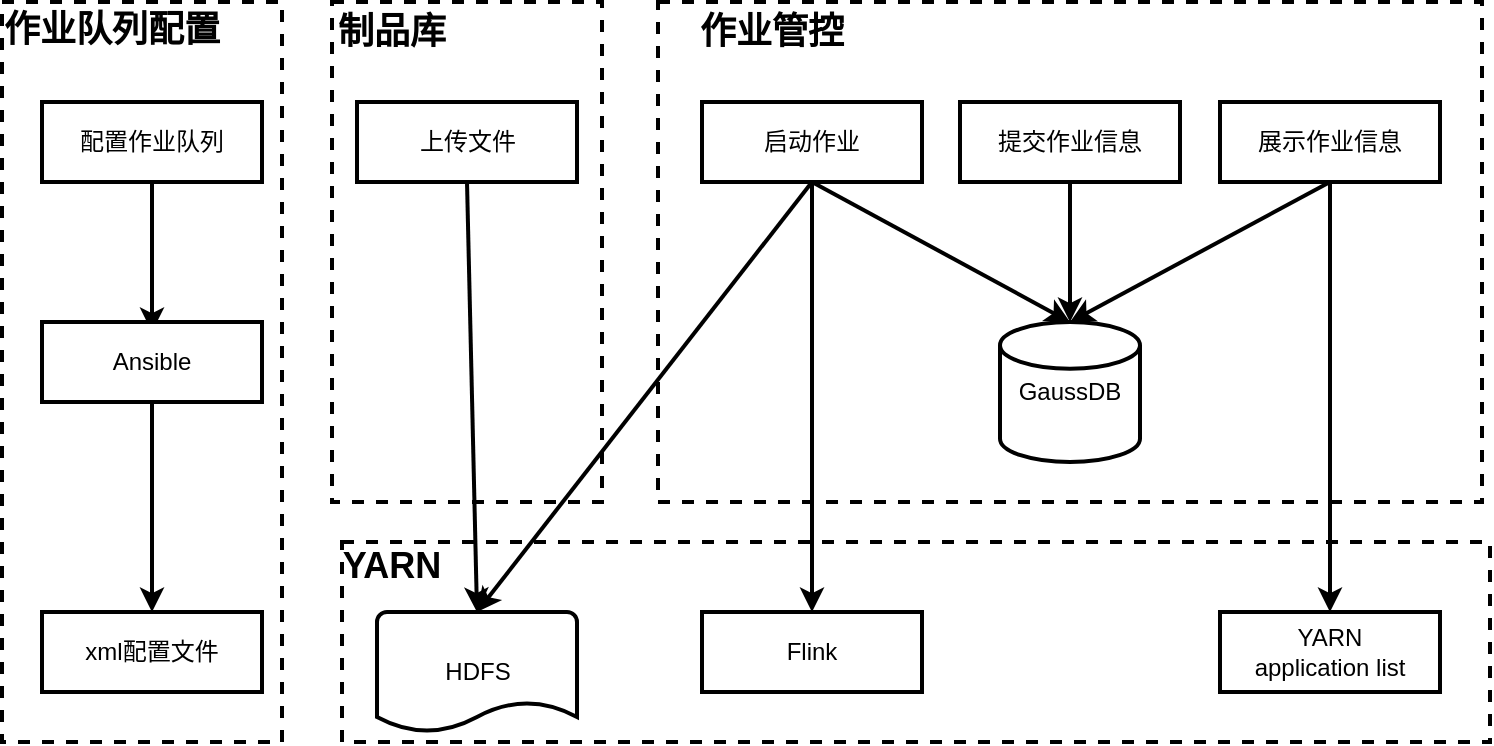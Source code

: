 <mxfile version="15.5.9" type="github">
  <diagram id="iHBFDbL2aOnu-IH5htIQ" name="Page-1">
    <mxGraphModel dx="937" dy="561" grid="1" gridSize="10" guides="1" tooltips="1" connect="1" arrows="1" fold="1" page="1" pageScale="1" pageWidth="827" pageHeight="1169" math="0" shadow="0">
      <root>
        <mxCell id="0" />
        <mxCell id="1" parent="0" />
        <mxCell id="iJuDI6ErabzJXaCbwDRx-6" value="" style="rounded=0;whiteSpace=wrap;html=1;dashed=1;strokeWidth=2;align=left;" vertex="1" parent="1">
          <mxGeometry x="210" y="370" width="574" height="100" as="geometry" />
        </mxCell>
        <mxCell id="iJuDI6ErabzJXaCbwDRx-2" value="" style="rounded=0;whiteSpace=wrap;html=1;dashed=1;strokeWidth=2;align=left;" vertex="1" parent="1">
          <mxGeometry x="368" y="100" width="412" height="250" as="geometry" />
        </mxCell>
        <mxCell id="Ck5HYmiKmCiAXejHMIz2-17" value="" style="rounded=0;whiteSpace=wrap;html=1;dashed=1;strokeWidth=2;align=left;" parent="1" vertex="1">
          <mxGeometry x="205" y="100" width="135" height="250" as="geometry" />
        </mxCell>
        <mxCell id="iJuDI6ErabzJXaCbwDRx-1" value="" style="rounded=0;whiteSpace=wrap;html=1;dashed=1;strokeWidth=2;" vertex="1" parent="1">
          <mxGeometry x="40" y="100" width="140" height="370" as="geometry" />
        </mxCell>
        <mxCell id="Ck5HYmiKmCiAXejHMIz2-1" value="提交作业信息" style="rounded=0;whiteSpace=wrap;html=1;strokeWidth=2;" parent="1" vertex="1">
          <mxGeometry x="519" y="150" width="110" height="40" as="geometry" />
        </mxCell>
        <mxCell id="Ck5HYmiKmCiAXejHMIz2-4" value="&lt;span&gt;GaussDB&lt;/span&gt;" style="strokeWidth=2;html=1;shape=mxgraph.flowchart.database;whiteSpace=wrap;" parent="1" vertex="1">
          <mxGeometry x="539" y="260" width="70" height="70" as="geometry" />
        </mxCell>
        <mxCell id="Ck5HYmiKmCiAXejHMIz2-6" value="" style="endArrow=classic;html=1;rounded=0;exitX=0.5;exitY=1;exitDx=0;exitDy=0;entryX=0.5;entryY=0;entryDx=0;entryDy=0;entryPerimeter=0;strokeWidth=2;" parent="1" source="Ck5HYmiKmCiAXejHMIz2-1" target="Ck5HYmiKmCiAXejHMIz2-4" edge="1">
          <mxGeometry width="50" height="50" relative="1" as="geometry">
            <mxPoint x="419" y="340" as="sourcePoint" />
            <mxPoint x="469" y="290" as="targetPoint" />
          </mxGeometry>
        </mxCell>
        <mxCell id="Ck5HYmiKmCiAXejHMIz2-8" value="展示作业信息" style="rounded=0;whiteSpace=wrap;html=1;strokeWidth=2;" parent="1" vertex="1">
          <mxGeometry x="649" y="150" width="110" height="40" as="geometry" />
        </mxCell>
        <mxCell id="Ck5HYmiKmCiAXejHMIz2-10" value="启动作业" style="rounded=0;whiteSpace=wrap;html=1;strokeWidth=2;" parent="1" vertex="1">
          <mxGeometry x="390" y="150" width="110" height="40" as="geometry" />
        </mxCell>
        <mxCell id="Ck5HYmiKmCiAXejHMIz2-18" value="上传文件" style="rounded=0;whiteSpace=wrap;html=1;strokeWidth=2;" parent="1" vertex="1">
          <mxGeometry x="217.5" y="150" width="110" height="40" as="geometry" />
        </mxCell>
        <mxCell id="Ck5HYmiKmCiAXejHMIz2-19" value="" style="endArrow=classic;html=1;rounded=0;strokeWidth=2;exitX=0.5;exitY=1;exitDx=0;exitDy=0;entryX=0.5;entryY=0;entryDx=0;entryDy=0;entryPerimeter=0;" parent="1" source="Ck5HYmiKmCiAXejHMIz2-18" target="Ck5HYmiKmCiAXejHMIz2-5" edge="1">
          <mxGeometry width="50" height="50" relative="1" as="geometry">
            <mxPoint x="260" y="220" as="sourcePoint" />
            <mxPoint x="280" y="240" as="targetPoint" />
          </mxGeometry>
        </mxCell>
        <mxCell id="Ck5HYmiKmCiAXejHMIz2-21" value="" style="endArrow=classic;html=1;rounded=0;exitX=0.5;exitY=1;exitDx=0;exitDy=0;strokeWidth=2;entryX=0.5;entryY=0;entryDx=0;entryDy=0;" parent="1" source="Ck5HYmiKmCiAXejHMIz2-8" target="Ck5HYmiKmCiAXejHMIz2-36" edge="1">
          <mxGeometry width="50" height="50" relative="1" as="geometry">
            <mxPoint x="569" y="320" as="sourcePoint" />
            <mxPoint x="704" y="410" as="targetPoint" />
          </mxGeometry>
        </mxCell>
        <mxCell id="Ck5HYmiKmCiAXejHMIz2-24" value="配置作业队列" style="rounded=0;whiteSpace=wrap;html=1;strokeWidth=2;" parent="1" vertex="1">
          <mxGeometry x="60" y="150" width="110" height="40" as="geometry" />
        </mxCell>
        <mxCell id="Ck5HYmiKmCiAXejHMIz2-25" value="" style="endArrow=classic;html=1;rounded=0;strokeWidth=2;exitX=0.5;exitY=1;exitDx=0;exitDy=0;entryX=0.5;entryY=0;entryDx=0;entryDy=0;entryPerimeter=0;" parent="1" source="Ck5HYmiKmCiAXejHMIz2-8" target="Ck5HYmiKmCiAXejHMIz2-4" edge="1">
          <mxGeometry width="50" height="50" relative="1" as="geometry">
            <mxPoint x="609" y="330" as="sourcePoint" />
            <mxPoint x="659" y="280" as="targetPoint" />
          </mxGeometry>
        </mxCell>
        <mxCell id="Ck5HYmiKmCiAXejHMIz2-27" value="" style="endArrow=classic;html=1;rounded=0;strokeWidth=2;exitX=0.5;exitY=1;exitDx=0;exitDy=0;" parent="1" source="Ck5HYmiKmCiAXejHMIz2-24" edge="1">
          <mxGeometry width="50" height="50" relative="1" as="geometry">
            <mxPoint x="90" y="315" as="sourcePoint" />
            <mxPoint x="115" y="265" as="targetPoint" />
          </mxGeometry>
        </mxCell>
        <mxCell id="Ck5HYmiKmCiAXejHMIz2-28" value="Ansible" style="rounded=0;whiteSpace=wrap;html=1;strokeWidth=2;" parent="1" vertex="1">
          <mxGeometry x="60" y="260" width="110" height="40" as="geometry" />
        </mxCell>
        <mxCell id="Ck5HYmiKmCiAXejHMIz2-29" value="" style="endArrow=classic;html=1;rounded=0;strokeWidth=2;exitX=0.5;exitY=1;exitDx=0;exitDy=0;" parent="1" source="Ck5HYmiKmCiAXejHMIz2-28" target="Ck5HYmiKmCiAXejHMIz2-33" edge="1">
          <mxGeometry width="50" height="50" relative="1" as="geometry">
            <mxPoint x="80" y="465" as="sourcePoint" />
            <mxPoint x="130" y="415" as="targetPoint" />
          </mxGeometry>
        </mxCell>
        <mxCell id="Ck5HYmiKmCiAXejHMIz2-30" value="" style="endArrow=classic;html=1;rounded=0;strokeWidth=2;exitX=0.5;exitY=1;exitDx=0;exitDy=0;entryX=0.5;entryY=0;entryDx=0;entryDy=0;entryPerimeter=0;" parent="1" source="Ck5HYmiKmCiAXejHMIz2-10" target="Ck5HYmiKmCiAXejHMIz2-5" edge="1">
          <mxGeometry width="50" height="50" relative="1" as="geometry">
            <mxPoint x="400" y="320" as="sourcePoint" />
            <mxPoint x="450" y="270" as="targetPoint" />
          </mxGeometry>
        </mxCell>
        <mxCell id="Ck5HYmiKmCiAXejHMIz2-31" value="" style="endArrow=classic;html=1;rounded=0;strokeWidth=2;exitX=0.5;exitY=1;exitDx=0;exitDy=0;entryX=0.5;entryY=0;entryDx=0;entryDy=0;entryPerimeter=0;" parent="1" source="Ck5HYmiKmCiAXejHMIz2-10" target="Ck5HYmiKmCiAXejHMIz2-4" edge="1">
          <mxGeometry width="50" height="50" relative="1" as="geometry">
            <mxPoint x="399" y="360" as="sourcePoint" />
            <mxPoint x="449" y="310" as="targetPoint" />
          </mxGeometry>
        </mxCell>
        <mxCell id="Ck5HYmiKmCiAXejHMIz2-32" value="" style="endArrow=classic;html=1;rounded=0;strokeWidth=2;entryX=0.5;entryY=0;entryDx=0;entryDy=0;exitX=0.5;exitY=1;exitDx=0;exitDy=0;" parent="1" source="Ck5HYmiKmCiAXejHMIz2-10" target="Ck5HYmiKmCiAXejHMIz2-34" edge="1">
          <mxGeometry width="50" height="50" relative="1" as="geometry">
            <mxPoint x="449" y="210" as="sourcePoint" />
            <mxPoint x="459" y="350" as="targetPoint" />
          </mxGeometry>
        </mxCell>
        <mxCell id="Ck5HYmiKmCiAXejHMIz2-33" value="xml配置文件" style="rounded=0;whiteSpace=wrap;html=1;strokeWidth=2;" parent="1" vertex="1">
          <mxGeometry x="60" y="405" width="110" height="40" as="geometry" />
        </mxCell>
        <mxCell id="Ck5HYmiKmCiAXejHMIz2-35" value="&lt;font style=&quot;font-size: 18px&quot;&gt;&lt;b&gt;YARN&lt;/b&gt;&lt;/font&gt;" style="text;html=1;strokeColor=none;fillColor=none;align=center;verticalAlign=middle;whiteSpace=wrap;rounded=0;" parent="1" vertex="1">
          <mxGeometry x="205" y="367" width="60" height="30" as="geometry" />
        </mxCell>
        <mxCell id="iJuDI6ErabzJXaCbwDRx-3" value="&lt;font size=&quot;4&quot;&gt;&lt;b&gt;制品库&lt;/b&gt;&lt;/font&gt;" style="text;html=1;strokeColor=none;fillColor=none;align=center;verticalAlign=middle;whiteSpace=wrap;rounded=0;" vertex="1" parent="1">
          <mxGeometry x="205" y="100" width="60" height="30" as="geometry" />
        </mxCell>
        <mxCell id="iJuDI6ErabzJXaCbwDRx-4" value="&lt;font size=&quot;4&quot;&gt;&lt;b&gt;作业队列配置&lt;/b&gt;&lt;/font&gt;" style="text;html=1;strokeColor=none;fillColor=none;align=center;verticalAlign=middle;whiteSpace=wrap;rounded=0;" vertex="1" parent="1">
          <mxGeometry x="40" y="99" width="110" height="30" as="geometry" />
        </mxCell>
        <mxCell id="iJuDI6ErabzJXaCbwDRx-5" value="&lt;font size=&quot;4&quot;&gt;&lt;b&gt;作业管控&lt;/b&gt;&lt;/font&gt;" style="text;html=1;strokeColor=none;fillColor=none;align=center;verticalAlign=middle;whiteSpace=wrap;rounded=0;" vertex="1" parent="1">
          <mxGeometry x="380" y="100" width="90" height="30" as="geometry" />
        </mxCell>
        <mxCell id="Ck5HYmiKmCiAXejHMIz2-34" value="Flink" style="rounded=0;whiteSpace=wrap;html=1;strokeWidth=2;" parent="1" vertex="1">
          <mxGeometry x="390" y="405" width="110" height="40" as="geometry" />
        </mxCell>
        <mxCell id="Ck5HYmiKmCiAXejHMIz2-36" value="YARN&lt;br&gt;application list" style="rounded=0;whiteSpace=wrap;html=1;strokeWidth=2;" parent="1" vertex="1">
          <mxGeometry x="649" y="405" width="110" height="40" as="geometry" />
        </mxCell>
        <mxCell id="Ck5HYmiKmCiAXejHMIz2-5" value="&lt;span&gt;HDFS&lt;/span&gt;" style="strokeWidth=2;html=1;shape=mxgraph.flowchart.document2;whiteSpace=wrap;size=0.25;" parent="1" vertex="1">
          <mxGeometry x="227.5" y="405" width="100" height="60" as="geometry" />
        </mxCell>
      </root>
    </mxGraphModel>
  </diagram>
</mxfile>
